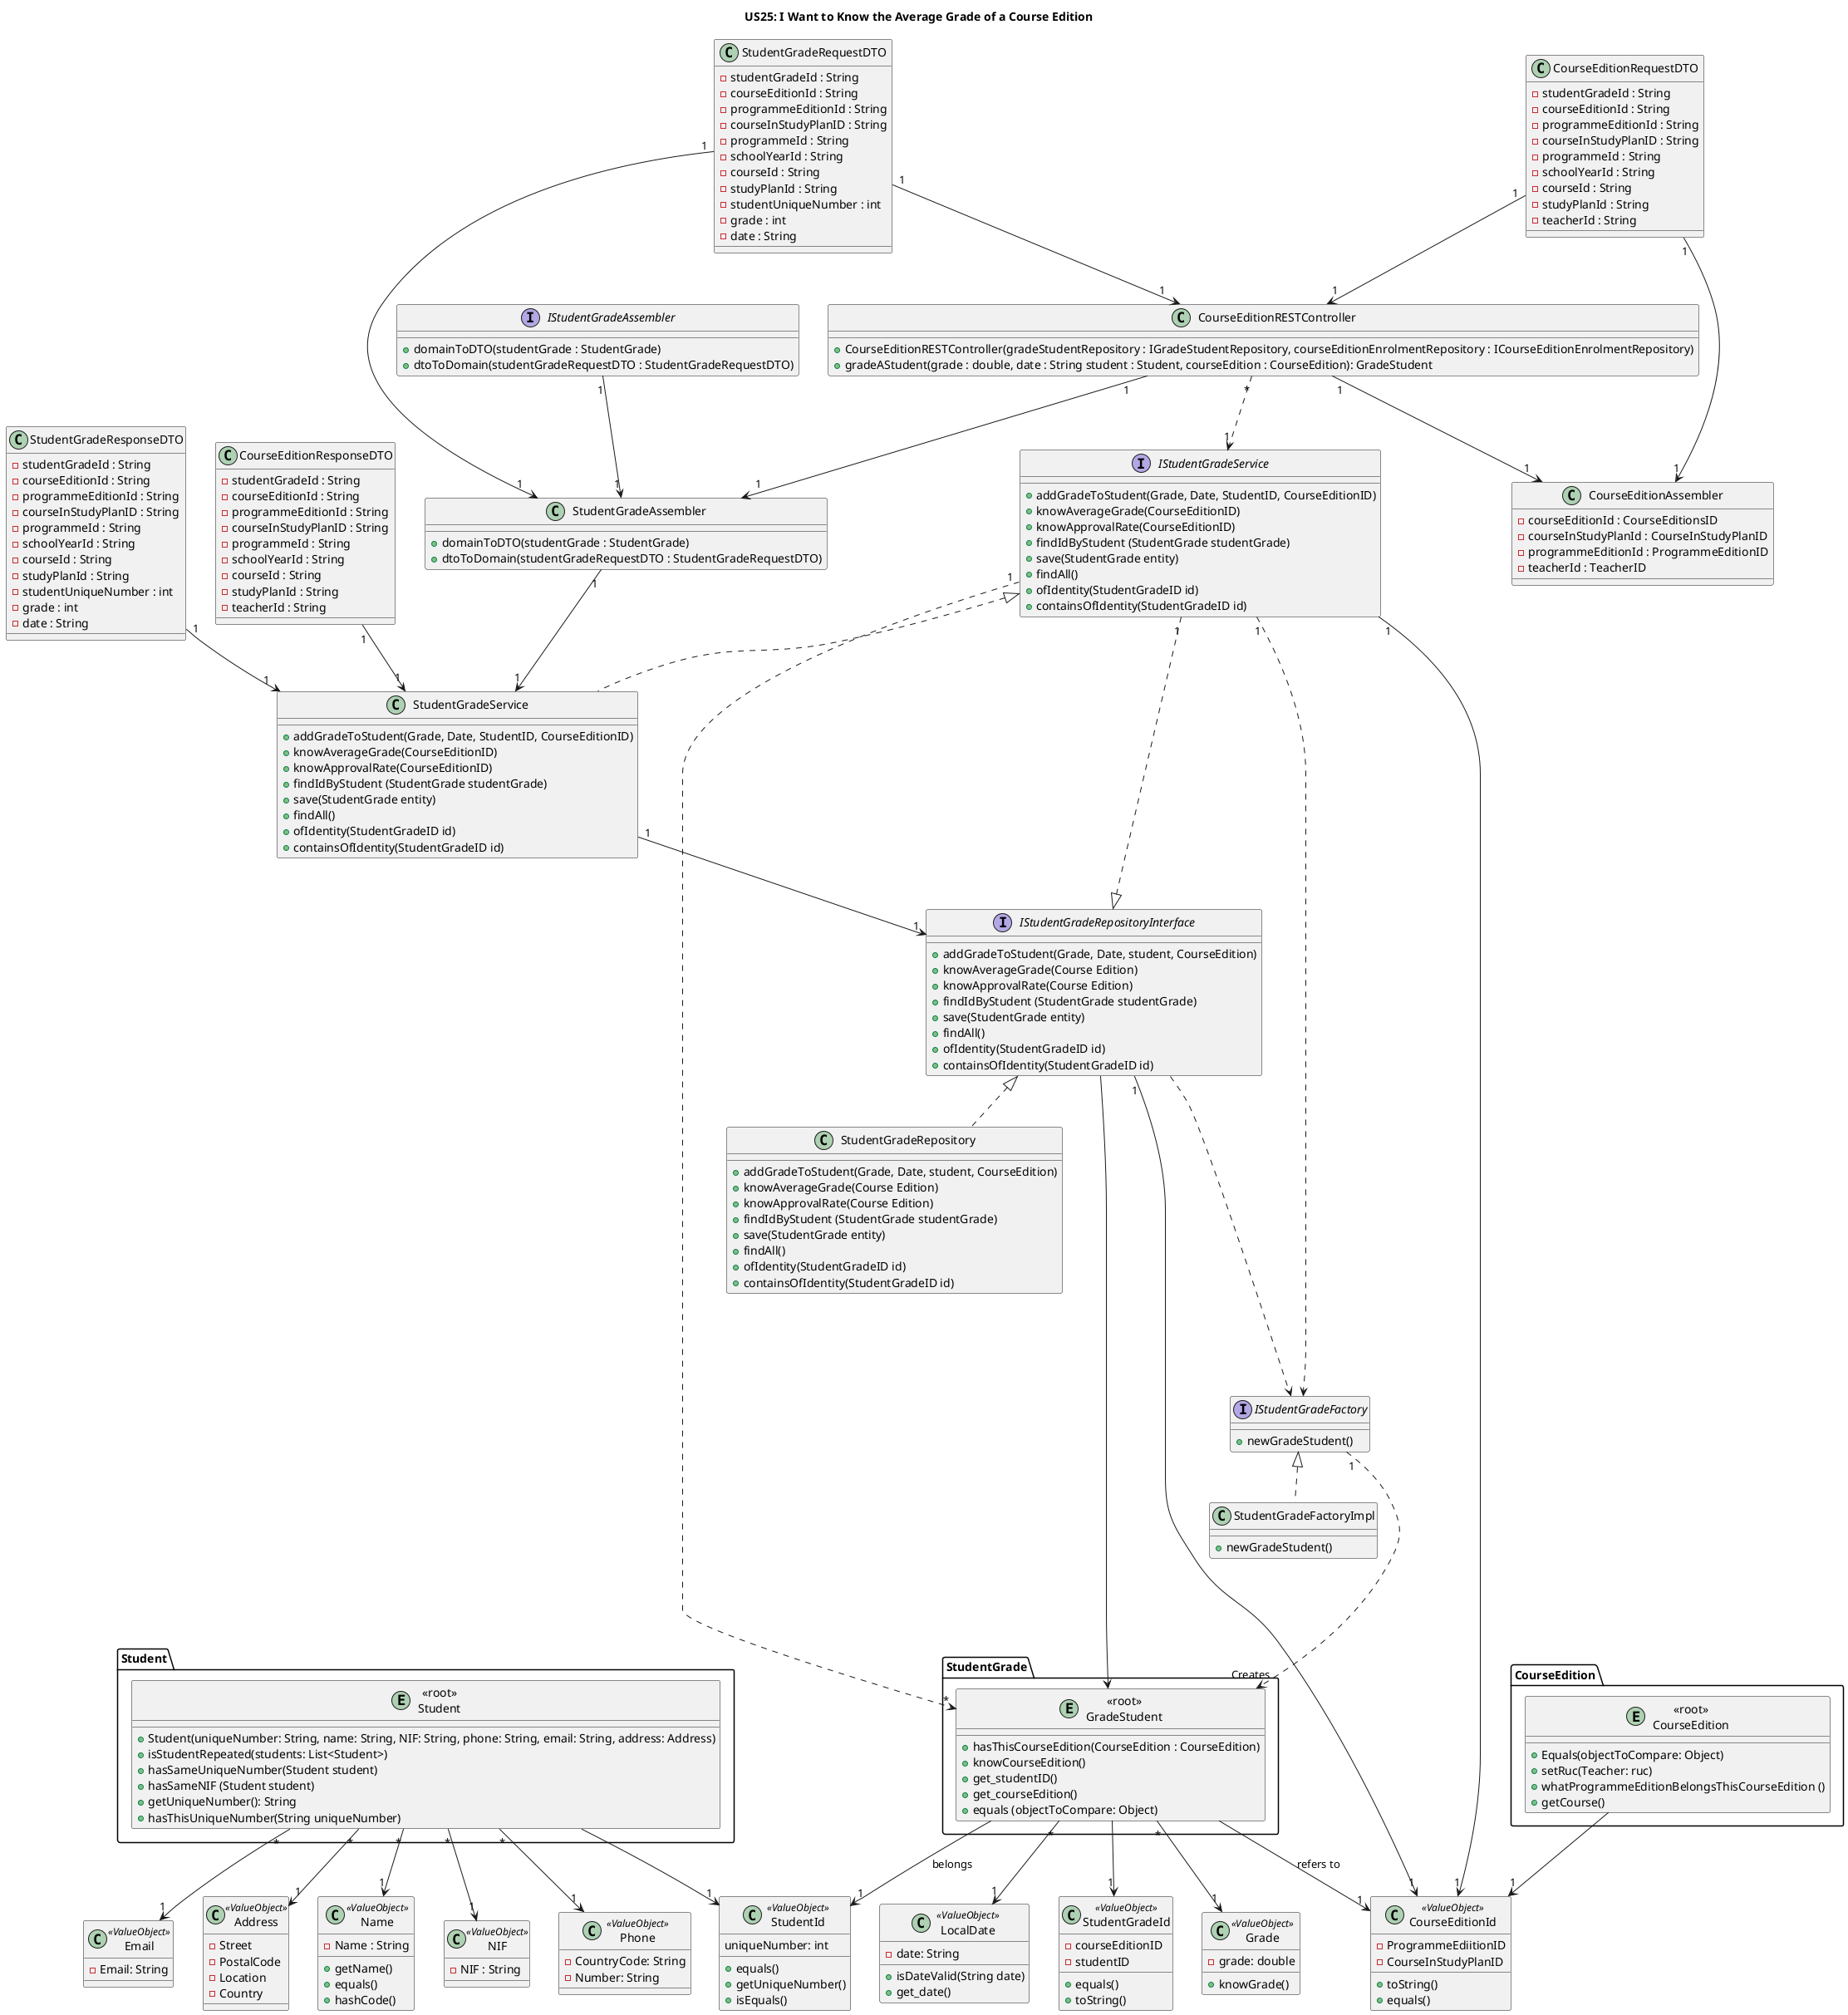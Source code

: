 @startuml
title US25: I Want to Know the Average Grade of a Course Edition
'left to right direction

' --- Controller Layer ---
class CourseEditionRESTController {
    +CourseEditionRESTController(gradeStudentRepository : IGradeStudentRepository, courseEditionEnrolmentRepository : ICourseEditionEnrolmentRepository)
    +gradeAStudent(grade : double, date : String student : Student, courseEdition : CourseEdition): GradeStudent
}

' --- Application Service Layer ---
interface IStudentGradeService {
        +addGradeToStudent(Grade, Date, StudentID, CourseEditionID)
        +knowAverageGrade(CourseEditionID)
        +knowApprovalRate(CourseEditionID)
        +findIdByStudent (StudentGrade studentGrade)
        +save(StudentGrade entity)
        +findAll()
        +ofIdentity(StudentGradeID id)
        +containsOfIdentity(StudentGradeID id)
}

class StudentGradeService {
        +addGradeToStudent(Grade, Date, StudentID, CourseEditionID)
        +knowAverageGrade(CourseEditionID)
        +knowApprovalRate(CourseEditionID)
        +findIdByStudent (StudentGrade studentGrade)
        +save(StudentGrade entity)
        +findAll()
        +ofIdentity(StudentGradeID id)
        +containsOfIdentity(StudentGradeID id)
}

' --- Assemblers/Mappers ---
interface IStudentGradeAssembler {
    +domainToDTO(studentGrade : StudentGrade)
    +dtoToDomain(studentGradeRequestDTO : StudentGradeRequestDTO)
}

class StudentGradeAssembler {
    +domainToDTO(studentGrade : StudentGrade)
    +dtoToDomain(studentGradeRequestDTO : StudentGradeRequestDTO)
}

' --- DTOs (Data Transfer Objects - API Contracts) ---
class StudentGradeRequestDTO {
    -studentGradeId : String
    -courseEditionId : String
    -programmeEditionId : String
    -courseInStudyPlanID : String
    -programmeId : String
    -schoolYearId : String
    -courseId : String
    -studyPlanId : String
    -studentUniqueNumber : int
    -grade : int
    -date : String
}

class StudentGradeResponseDTO {
    -studentGradeId : String
    -courseEditionId : String
    -programmeEditionId : String
    -courseInStudyPlanID : String
    -programmeId : String
    -schoolYearId : String
    -courseId : String
    -studyPlanId : String
    -studentUniqueNumber : int
    -grade : int
    -date : String
}

class CourseEditionRequestDTO {
    -studentGradeId : String
    -courseEditionId : String
    -programmeEditionId : String
    -courseInStudyPlanID : String
    -programmeId : String
    -schoolYearId : String
    -courseId : String
    -studyPlanId : String
    -teacherId : String
}

class CourseEditionResponseDTO {
    -studentGradeId : String
    -courseEditionId : String
    -programmeEditionId : String
    -courseInStudyPlanID : String
    -programmeId : String
    -schoolYearId : String
    -courseId : String
    -studyPlanId : String
    -teacherId : String
}

class CourseEditionAssembler {
    -courseEditionId : CourseEditionsID
    -courseInStudyPlanId : CourseInStudyPlanID
    -programmeEditionId : ProgrammeEditionID
    -teacherId : TeacherID
}

' --- New DTO for US25 ---
'class AverageGradeResponseDTO {
 '   +averageGrade : double
'}

' --- Domain Layer ---
package "StudentGrade" {
    entity "<<root>>\nGradeStudent"  {
        +hasThisCourseEdition(CourseEdition : CourseEdition)
        +knowCourseEdition()
        +get_studentID()
        +get_courseEdition()
        +equals (objectToCompare: Object)
    }
}
class Grade <<ValueObject>> {
        -grade: double
        +knowGrade()
    }
    class LocalDate <<ValueObject>> {
            -date: String
            +isDateValid(String date)
            +get_date()
        }

 class StudentGradeId <<ValueObject>> {
    -courseEditionID
    -studentID
    +equals()
    +toString()
        }

class StudentGradeRepository {
    +addGradeToStudent(Grade, Date, student, CourseEdition)
    +knowAverageGrade(Course Edition)
    +knowApprovalRate(Course Edition)
    +findIdByStudent (StudentGrade studentGrade)
    +save(StudentGrade entity)
    +findAll()
    +ofIdentity(StudentGradeID id)
    +containsOfIdentity(StudentGradeID id)
}

interface IStudentGradeRepositoryInterface {
   +addGradeToStudent(Grade, Date, student, CourseEdition)
   +knowAverageGrade(Course Edition)
   +knowApprovalRate(Course Edition)
   +findIdByStudent (StudentGrade studentGrade)
       +save(StudentGrade entity)
       +findAll()
       +ofIdentity(StudentGradeID id)
       +containsOfIdentity(StudentGradeID id)
}

interface IStudentGradeFactory {
    +newGradeStudent()
}


class StudentGradeFactoryImpl {
    +newGradeStudent()
}



class StudentId <<ValueObject>> {
uniqueNumber: int
+equals()
+getUniqueNumber()
+isEquals()
            }

package "Student" {
entity "<<root>>\nStudent"  {
        +Student(uniqueNumber: String, name: String, NIF: String, phone: String, email: String, address: Address)
         +isStudentRepeated(students: List<Student>)
         +hasSameUniqueNumber(Student student)
         +hasSameNIF (Student student)
         +getUniqueNumber(): String
         +hasThisUniqueNumber(String uniqueNumber)

    }

    }
    class Name <<ValueObject>> {
                    -Name : String
                    +getName()
                    +equals()
                    +hashCode()
                }
        class NIF <<ValueObject>> {
                     -NIF : String
                }
        class Phone <<ValueObject>> {
                         -CountryCode: String
                         -Number: String
                    }
        class Email <<ValueObject>> {
                         -Email: String
                        }
         class Address <<ValueObject>> {
                         -Street
                         -PostalCode
                         -Location
                         -Country
                            }
class CourseEditionId <<ValueObject>> {
-ProgrammeEdiitionID
-CourseInStudyPlanID
+toString()
+equals()
            }


package "CourseEdition" {
entity "<<root>>\nCourseEdition"  {
        +Equals(objectToCompare: Object)
      +setRuc(Teacher: ruc)
      +whatProgrammeEditionBelongsThisCourseEdition ()
      +getCourse()

    }
    }


' --- Original Associations (from your previous diagram) ---
"<<root>>\nStudent" "*" --> "1" Name
"<<root>>\nStudent" "*" --> "1" NIF
"<<root>>\nStudent" "*" --> "1" Email
"<<root>>\nStudent" "*" --> "1" Phone
"<<root>>\nStudent" "*" --> "1" Address
"<<root>>\nGradeStudent" "*" --> "1" Grade
"<<root>>\nGradeStudent" "*" --> "1" LocalDate
"<<root>>\nGradeStudent" --> "1" StudentId: belongs
"<<root>>\nGradeStudent" --> "1" CourseEditionId : refers to
IStudentGradeService "1" ....> IStudentGradeFactory
IStudentGradeFactory "1" ....> "Creates" "<<root>>\nGradeStudent"
IStudentGradeFactory <|.. StudentGradeFactoryImpl

StudentGradeRequestDTO "1" --> "1" CourseEditionRESTController
CourseEditionRESTController "1" --> "1" StudentGradeAssembler
StudentGradeRequestDTO "1" --> "1" StudentGradeAssembler
IStudentGradeAssembler "1" --> "1" StudentGradeAssembler
StudentGradeAssembler "1" --> "1" StudentGradeService
StudentGradeResponseDTO "1" --> "1" StudentGradeService


CourseEditionRequestDTO "1" --> "1" CourseEditionRESTController
CourseEditionRESTController "1" --> "1" CourseEditionAssembler
CourseEditionRequestDTO "1" --> "1" CourseEditionAssembler
CourseEditionResponseDTO "1" --> "1" StudentGradeService


"<<root>>\nGradeStudent" --> "1" StudentGradeId
"<<root>>\nCourseEdition" --> "1" CourseEditionId
"<<root>>\nStudent" --> "1" StudentId
IStudentGradeService <|..StudentGradeService
IStudentGradeRepositoryInterface <|..StudentGradeRepository
IStudentGradeRepositoryInterface ....> IStudentGradeFactory


IStudentGradeService "1" ....> "*" "<<root>>\nGradeStudent"


IStudentGradeService "1" ..|> IStudentGradeRepositoryInterface


' --- Additions for US25 (Average Grade Query) ---

' Controller calls service for the average grade
CourseEditionRESTController "*" ..> "1" IStudentGradeService

' Assembler creates the AverageGradeResponseDTO
'IStudentGradeAssembler "1" --> "1" AverageGradeResponseDTO : Creates

' Controller returns the AverageGradeResponseDTO
'CourseEditionRESTController "1" --> "1" AverageGradeResponseDTO : Returns

' StudentGradeService delegates to repository for the average
StudentGradeService "1"-->"1" IStudentGradeRepositoryInterface

' Repository queries the domain entity for the calculation
IStudentGradeRepositoryInterface --> "<<root>>\nGradeStudent"

' CourseEditionId (VO) is used as input by service and repository
IStudentGradeService "1" --> "1" CourseEditionId
IStudentGradeRepositoryInterface "1" --> "1" CourseEditionId

@enduml